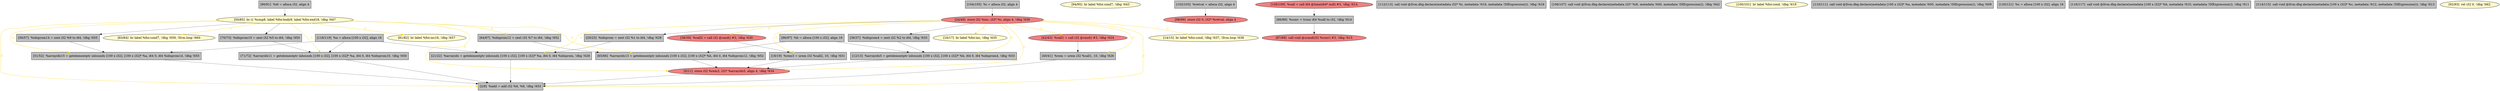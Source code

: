 
digraph G {


node159 [fillcolor=grey,label="[64/67]  %idxprom12 = zext i32 %7 to i64, !dbg !652",shape=rectangle,style=filled ]
node136 [fillcolor=lemonchiffon,label="[94/95]  br label %for.cond7, !dbg !643",shape=ellipse,style=filled ]
node161 [fillcolor=lightcoral,label="[42/43]  %call1 = call i32 @rand() #3, !dbg !624",shape=ellipse,style=filled ]
node129 [fillcolor=grey,label="[36/37]  %idxprom4 = zext i32 %2 to i64, !dbg !633",shape=rectangle,style=filled ]
node130 [fillcolor=grey,label="[104/105]  %i = alloca i32, align 4",shape=rectangle,style=filled ]
node125 [fillcolor=grey,label="[70/73]  %idxprom10 = zext i32 %5 to i64, !dbg !650",shape=rectangle,style=filled ]
node135 [fillcolor=grey,label="[96/97]  %b = alloca [100 x i32], align 16",shape=rectangle,style=filled ]
node160 [fillcolor=lightcoral,label="[24/49]  store i32 %inc, i32* %i, align 4, !dbg !636",shape=ellipse,style=filled ]
node132 [fillcolor=lightcoral,label="[0/11]  store i32 %rem3, i32* %arrayidx5, align 4, !dbg !634",shape=ellipse,style=filled ]
node137 [fillcolor=grey,label="[102/103]  %retval = alloca i32, align 4",shape=rectangle,style=filled ]
node142 [fillcolor=grey,label="[118/119]  %a = alloca [100 x i32], align 16",shape=rectangle,style=filled ]
node150 [fillcolor=grey,label="[86/89]  %conv = trunc i64 %call to i32, !dbg !614",shape=rectangle,style=filled ]
node154 [fillcolor=lemonchiffon,label="[83/84]  br label %for.cond7, !dbg !659, !llvm.loop !660",shape=ellipse,style=filled ]
node152 [fillcolor=lightcoral,label="[87/88]  call void @srand(i32 %conv) #3, !dbg !615",shape=ellipse,style=filled ]
node128 [fillcolor=grey,label="[112/113]  call void @llvm.dbg.declare(metadata i32* %i, metadata !616, metadata !DIExpression()), !dbg !618",shape=rectangle,style=filled ]
node127 [fillcolor=grey,label="[106/107]  call void @llvm.dbg.declare(metadata i32* %i6, metadata !640, metadata !DIExpression()), !dbg !642",shape=rectangle,style=filled ]
node131 [fillcolor=lemonchiffon,label="[100/101]  br label %for.cond, !dbg !619",shape=ellipse,style=filled ]
node149 [fillcolor=lightcoral,label="[38/39]  %call2 = call i32 @rand() #3, !dbg !630",shape=ellipse,style=filled ]
node134 [fillcolor=grey,label="[2/9]  %add = add i32 %6, %8, !dbg !653",shape=rectangle,style=filled ]
node122 [fillcolor=grey,label="[18/19]  %rem3 = urem i32 %call2, 10, !dbg !631",shape=rectangle,style=filled ]
node124 [fillcolor=grey,label="[40/41]  %rem = urem i32 %call1, 10, !dbg !626",shape=rectangle,style=filled ]
node158 [fillcolor=grey,label="[51/52]  %arrayidx15 = getelementptr inbounds [100 x i32], [100 x i32]* %a, i64 0, i64 %idxprom14, !dbg !655",shape=rectangle,style=filled ]
node133 [fillcolor=grey,label="[12/13]  %arrayidx5 = getelementptr inbounds [100 x i32], [100 x i32]* %b, i64 0, i64 %idxprom4, !dbg !633",shape=rectangle,style=filled ]
node126 [fillcolor=grey,label="[56/57]  %idxprom14 = zext i32 %9 to i64, !dbg !655",shape=rectangle,style=filled ]
node123 [fillcolor=grey,label="[20/23]  %idxprom = zext i32 %1 to i64, !dbg !628",shape=rectangle,style=filled ]
node138 [fillcolor=grey,label="[65/66]  %arrayidx13 = getelementptr inbounds [100 x i32], [100 x i32]* %b, i64 0, i64 %idxprom12, !dbg !652",shape=rectangle,style=filled ]
node139 [fillcolor=lemonchiffon,label="[14/15]  br label %for.cond, !dbg !637, !llvm.loop !638",shape=ellipse,style=filled ]
node141 [fillcolor=lightcoral,label="[108/109]  %call = call i64 @time(i64* null) #3, !dbg !614",shape=ellipse,style=filled ]
node156 [fillcolor=grey,label="[110/111]  call void @llvm.dbg.declare(metadata [100 x i32]* %a, metadata !605, metadata !DIExpression()), !dbg !609",shape=rectangle,style=filled ]
node151 [fillcolor=grey,label="[21/22]  %arrayidx = getelementptr inbounds [100 x i32], [100 x i32]* %a, i64 0, i64 %idxprom, !dbg !628",shape=rectangle,style=filled ]
node140 [fillcolor=lemonchiffon,label="[16/17]  br label %for.inc, !dbg !635",shape=ellipse,style=filled ]
node143 [fillcolor=grey,label="[120/121]  %c = alloca [100 x i32], align 16",shape=rectangle,style=filled ]
node148 [fillcolor=lightcoral,label="[98/99]  store i32 0, i32* %retval, align 4",shape=ellipse,style=filled ]
node144 [fillcolor=grey,label="[116/117]  call void @llvm.dbg.declare(metadata [100 x i32]* %b, metadata !610, metadata !DIExpression()), !dbg !611",shape=rectangle,style=filled ]
node145 [fillcolor=grey,label="[90/91]  %i6 = alloca i32, align 4",shape=rectangle,style=filled ]
node147 [fillcolor=grey,label="[114/115]  call void @llvm.dbg.declare(metadata [100 x i32]* %c, metadata !612, metadata !DIExpression()), !dbg !613",shape=rectangle,style=filled ]
node155 [fillcolor=lemonchiffon,label="[81/82]  br label %for.inc16, !dbg !657",shape=ellipse,style=filled ]
node146 [fillcolor=lemonchiffon,label="[92/93]  ret i32 0, !dbg !662",shape=ellipse,style=filled ]
node153 [fillcolor=lemonchiffon,label="[50/85]  br i1 %cmp8, label %for.body9, label %for.end18, !dbg !647",shape=ellipse,style=filled ]
node157 [fillcolor=grey,label="[71/72]  %arrayidx11 = getelementptr inbounds [100 x i32], [100 x i32]* %a, i64 0, i64 %idxprom10, !dbg !650",shape=rectangle,style=filled ]

node160->node132 [style=solid,color=gold,label="C",penwidth=1.0,fontcolor=gold ]
node160->node123 [style=solid,color=black,label="",penwidth=0.5,fontcolor=black ]
node153->node125 [style=solid,color=black,label="",penwidth=0.5,fontcolor=black ]
node160->node129 [style=solid,color=black,label="",penwidth=0.5,fontcolor=black ]
node160->node122 [style=solid,color=gold,label="C",penwidth=1.0,fontcolor=gold ]
node153->node155 [style=solid,color=gold,label="C",penwidth=1.0,fontcolor=gold ]
node153->node158 [style=solid,color=gold,label="C",penwidth=1.0,fontcolor=gold ]
node153->node154 [style=solid,color=gold,label="C",penwidth=1.0,fontcolor=gold ]
node160->node149 [style=solid,color=gold,label="C",penwidth=1.0,fontcolor=gold ]
node149->node122 [style=solid,color=black,label="",penwidth=0.5,fontcolor=black ]
node126->node158 [style=solid,color=black,label="",penwidth=0.5,fontcolor=black ]
node142->node151 [style=solid,color=black,label="",penwidth=0.5,fontcolor=black ]
node129->node133 [style=solid,color=black,label="",penwidth=0.5,fontcolor=black ]
node160->node140 [style=solid,color=gold,label="C",penwidth=1.0,fontcolor=gold ]
node157->node134 [style=solid,color=black,label="",penwidth=0.5,fontcolor=black ]
node142->node157 [style=solid,color=black,label="",penwidth=0.5,fontcolor=black ]
node153->node132 [style=solid,color=gold,label="C",penwidth=1.0,fontcolor=gold ]
node153->node134 [style=solid,color=gold,label="C",penwidth=1.0,fontcolor=gold ]
node150->node152 [style=solid,color=black,label="",penwidth=0.5,fontcolor=black ]
node160->node139 [style=solid,color=gold,label="C",penwidth=1.0,fontcolor=gold ]
node153->node157 [style=solid,color=gold,label="C",penwidth=1.0,fontcolor=gold ]
node160->node161 [style=solid,color=gold,label="C",penwidth=1.0,fontcolor=gold ]
node142->node158 [style=solid,color=black,label="",penwidth=0.5,fontcolor=black ]
node160->node133 [style=solid,color=gold,label="C",penwidth=1.0,fontcolor=gold ]
node124->node134 [style=solid,color=black,label="",penwidth=0.5,fontcolor=black ]
node160->node151 [style=solid,color=gold,label="C",penwidth=1.0,fontcolor=gold ]
node161->node124 [style=solid,color=black,label="",penwidth=0.5,fontcolor=black ]
node135->node138 [style=solid,color=black,label="",penwidth=0.5,fontcolor=black ]
node130->node160 [style=solid,color=black,label="",penwidth=0.5,fontcolor=black ]
node151->node134 [style=solid,color=black,label="",penwidth=0.5,fontcolor=black ]
node122->node132 [style=solid,color=black,label="",penwidth=0.5,fontcolor=black ]
node141->node150 [style=solid,color=black,label="",penwidth=0.5,fontcolor=black ]
node160->node134 [style=solid,color=gold,label="C",penwidth=1.0,fontcolor=gold ]
node153->node126 [style=solid,color=black,label="",penwidth=0.5,fontcolor=black ]
node145->node153 [style=solid,color=black,label="",penwidth=0.5,fontcolor=black ]
node135->node133 [style=solid,color=black,label="",penwidth=0.5,fontcolor=black ]
node153->node138 [style=solid,color=gold,label="C",penwidth=1.0,fontcolor=gold ]
node153->node159 [style=solid,color=gold,label="C",penwidth=1.0,fontcolor=gold ]
node138->node132 [style=solid,color=black,label="",penwidth=0.5,fontcolor=black ]
node123->node151 [style=solid,color=black,label="",penwidth=0.5,fontcolor=black ]
node133->node132 [style=solid,color=black,label="",penwidth=0.5,fontcolor=black ]
node159->node138 [style=solid,color=black,label="",penwidth=0.5,fontcolor=black ]
node132->node134 [style=solid,color=black,label="",penwidth=0.5,fontcolor=black ]
node158->node134 [style=solid,color=black,label="",penwidth=0.5,fontcolor=black ]
node137->node148 [style=solid,color=black,label="",penwidth=0.5,fontcolor=black ]
node125->node157 [style=solid,color=black,label="",penwidth=0.5,fontcolor=black ]
node160->node124 [style=solid,color=gold,label="C",penwidth=1.0,fontcolor=gold ]


}
